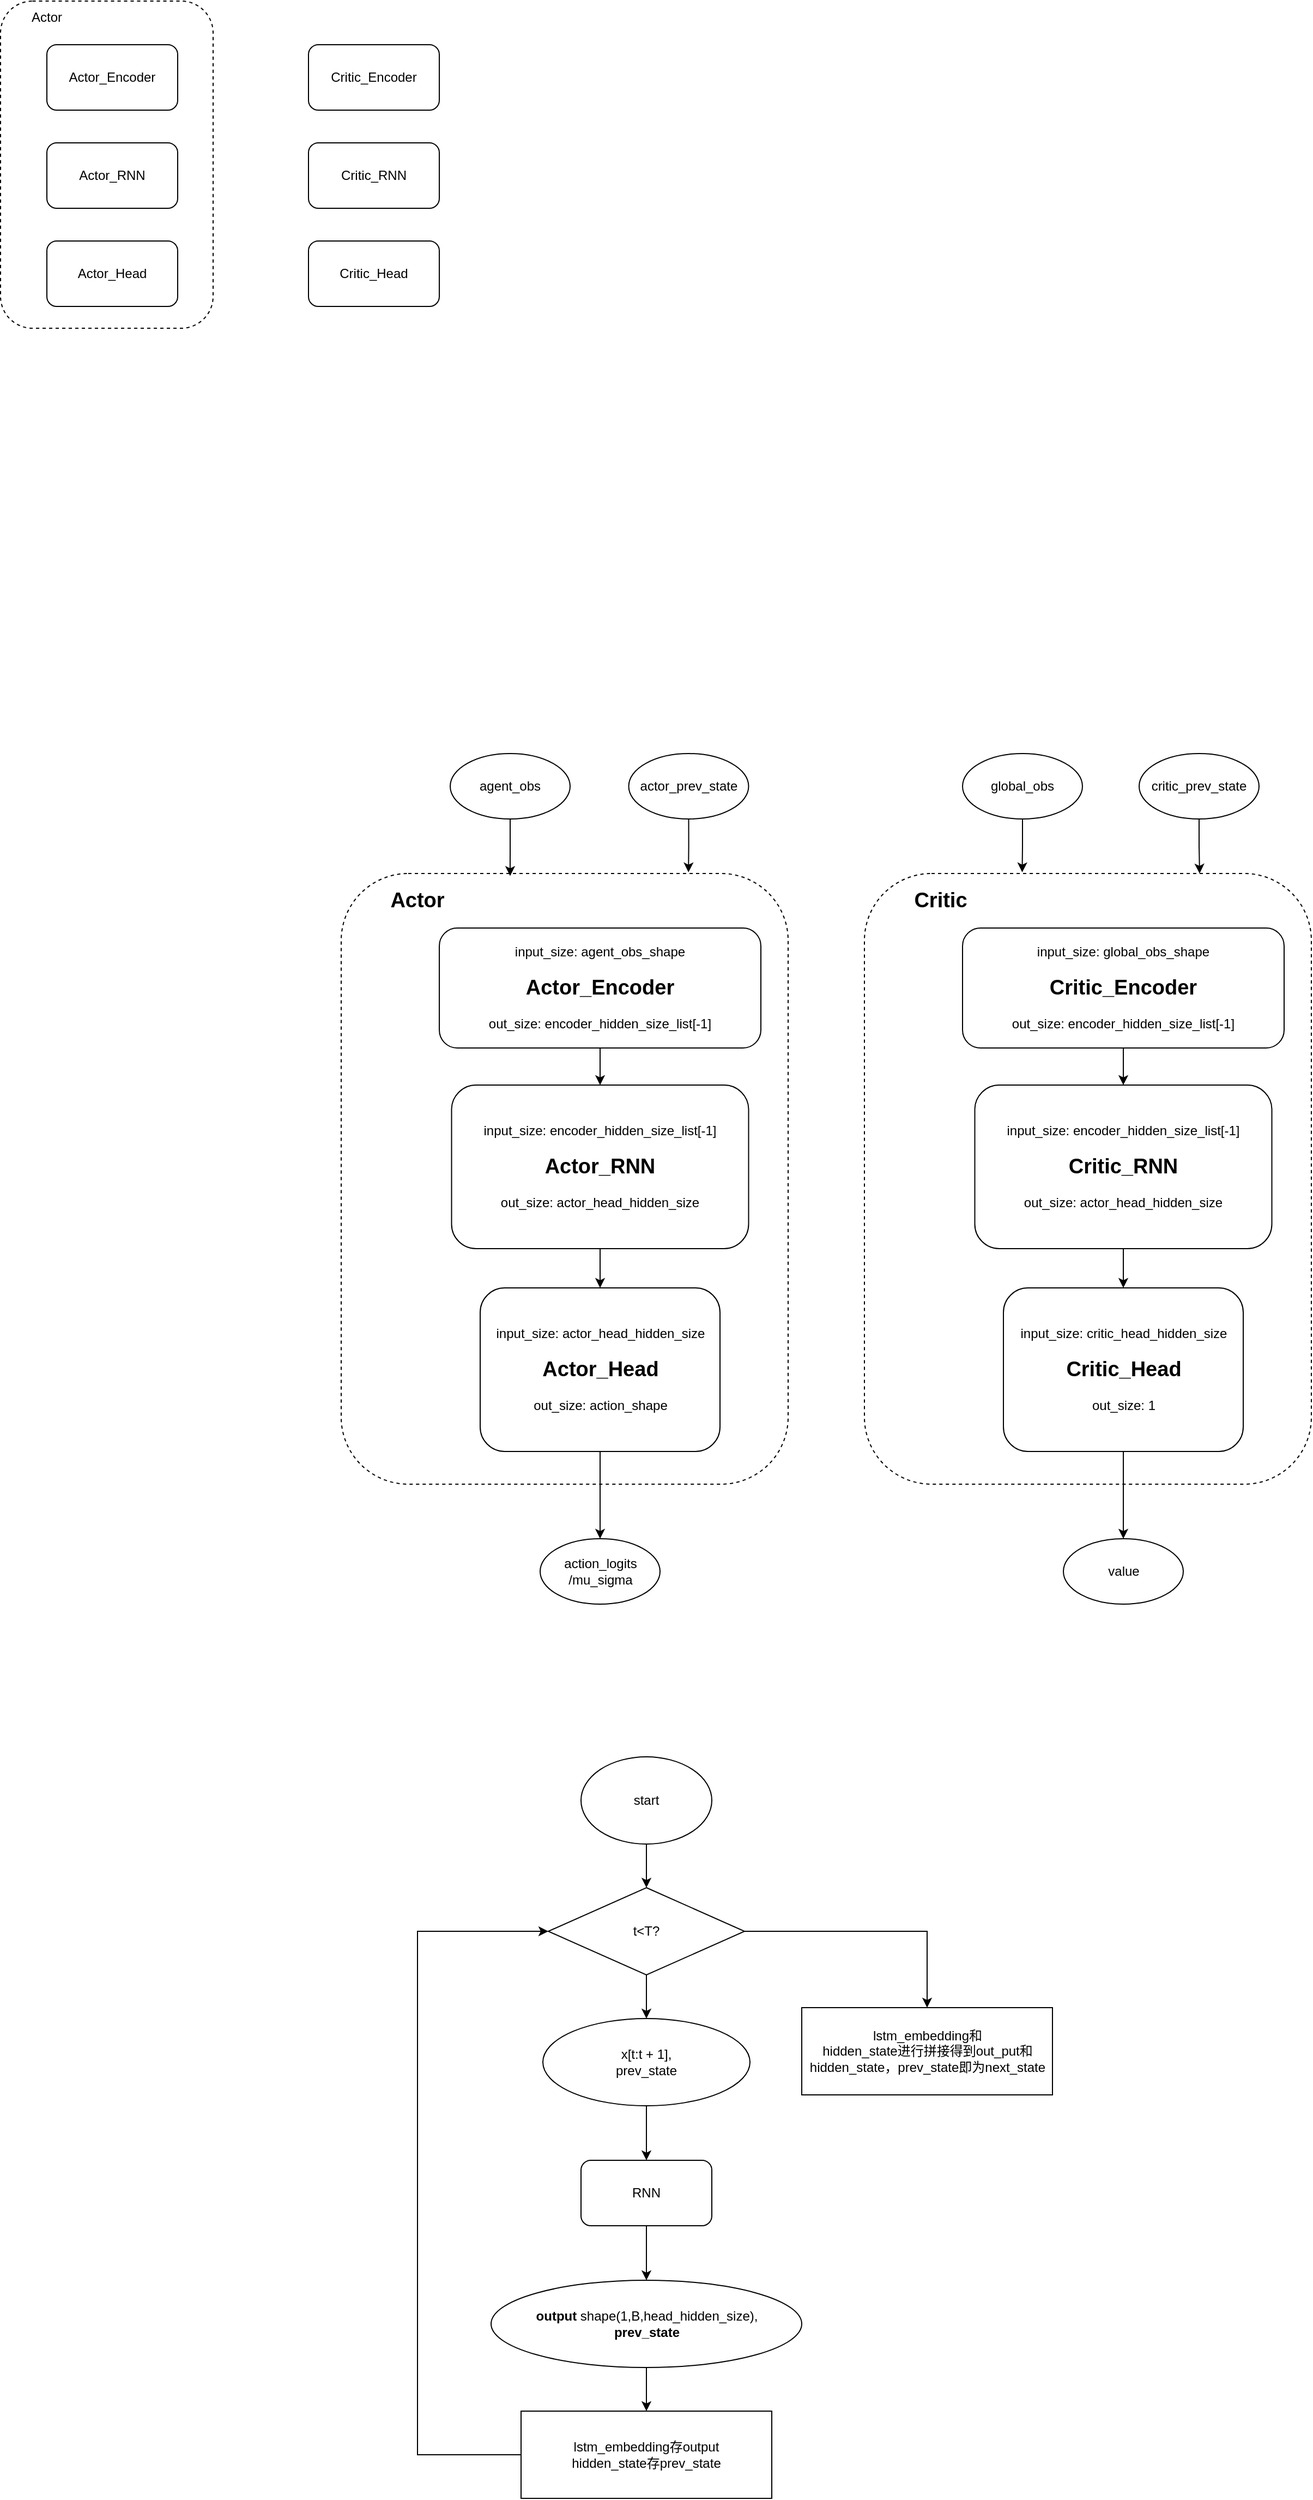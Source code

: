 <mxfile version="21.7.2" type="github">
  <diagram name="第 1 页" id="zlHumGQmKh7d2wTvnxoP">
    <mxGraphModel dx="1235" dy="666" grid="0" gridSize="10" guides="1" tooltips="1" connect="1" arrows="1" fold="1" page="1" pageScale="1" pageWidth="2339" pageHeight="3300" math="0" shadow="0">
      <root>
        <mxCell id="0" />
        <mxCell id="1" parent="0" />
        <mxCell id="aR5EnWADFdQuWk0eKf3q-10" value="" style="rounded=1;whiteSpace=wrap;html=1;strokeColor=default;dashed=1;fillColor=none;" parent="1" vertex="1">
          <mxGeometry x="297.5" y="220" width="195" height="300" as="geometry" />
        </mxCell>
        <mxCell id="aR5EnWADFdQuWk0eKf3q-1" value="Actor_Encoder" style="rounded=1;whiteSpace=wrap;html=1;" parent="1" vertex="1">
          <mxGeometry x="340" y="260" width="120" height="60" as="geometry" />
        </mxCell>
        <mxCell id="aR5EnWADFdQuWk0eKf3q-34" style="edgeStyle=orthogonalEdgeStyle;rounded=0;orthogonalLoop=1;jettySize=auto;html=1;exitX=0.5;exitY=1;exitDx=0;exitDy=0;entryX=0.378;entryY=0.004;entryDx=0;entryDy=0;entryPerimeter=0;" parent="1" source="aR5EnWADFdQuWk0eKf3q-2" target="aR5EnWADFdQuWk0eKf3q-12" edge="1">
          <mxGeometry relative="1" as="geometry" />
        </mxCell>
        <mxCell id="aR5EnWADFdQuWk0eKf3q-2" value="agent_obs" style="ellipse;whiteSpace=wrap;html=1;" parent="1" vertex="1">
          <mxGeometry x="710" y="910" width="110" height="60" as="geometry" />
        </mxCell>
        <mxCell id="aR5EnWADFdQuWk0eKf3q-36" style="edgeStyle=orthogonalEdgeStyle;rounded=0;orthogonalLoop=1;jettySize=auto;html=1;exitX=0.5;exitY=1;exitDx=0;exitDy=0;entryX=0.353;entryY=-0.002;entryDx=0;entryDy=0;entryPerimeter=0;" parent="1" source="aR5EnWADFdQuWk0eKf3q-3" target="aR5EnWADFdQuWk0eKf3q-23" edge="1">
          <mxGeometry relative="1" as="geometry" />
        </mxCell>
        <mxCell id="aR5EnWADFdQuWk0eKf3q-3" value="global_obs" style="ellipse;whiteSpace=wrap;html=1;" parent="1" vertex="1">
          <mxGeometry x="1180" y="910" width="110" height="60" as="geometry" />
        </mxCell>
        <mxCell id="aR5EnWADFdQuWk0eKf3q-4" value="Critic_Encoder" style="rounded=1;whiteSpace=wrap;html=1;" parent="1" vertex="1">
          <mxGeometry x="580" y="260" width="120" height="60" as="geometry" />
        </mxCell>
        <mxCell id="aR5EnWADFdQuWk0eKf3q-5" value="Actor_RNN" style="rounded=1;whiteSpace=wrap;html=1;" parent="1" vertex="1">
          <mxGeometry x="340" y="350" width="120" height="60" as="geometry" />
        </mxCell>
        <mxCell id="aR5EnWADFdQuWk0eKf3q-6" value="Critic_RNN" style="rounded=1;whiteSpace=wrap;html=1;" parent="1" vertex="1">
          <mxGeometry x="580" y="350" width="120" height="60" as="geometry" />
        </mxCell>
        <mxCell id="aR5EnWADFdQuWk0eKf3q-7" value="Actor_Head" style="rounded=1;whiteSpace=wrap;html=1;" parent="1" vertex="1">
          <mxGeometry x="340" y="440" width="120" height="60" as="geometry" />
        </mxCell>
        <mxCell id="aR5EnWADFdQuWk0eKf3q-8" value="Critic_Head" style="rounded=1;whiteSpace=wrap;html=1;" parent="1" vertex="1">
          <mxGeometry x="580" y="440" width="120" height="60" as="geometry" />
        </mxCell>
        <mxCell id="aR5EnWADFdQuWk0eKf3q-11" value="Actor" style="text;html=1;strokeColor=none;fillColor=none;align=center;verticalAlign=middle;whiteSpace=wrap;rounded=0;" parent="1" vertex="1">
          <mxGeometry x="310" y="220" width="60" height="30" as="geometry" />
        </mxCell>
        <mxCell id="aR5EnWADFdQuWk0eKf3q-12" value="" style="rounded=1;whiteSpace=wrap;html=1;strokeColor=default;dashed=1;fillColor=none;glass=0;" parent="1" vertex="1">
          <mxGeometry x="610" y="1020" width="410" height="560" as="geometry" />
        </mxCell>
        <mxCell id="aR5EnWADFdQuWk0eKf3q-19" style="edgeStyle=orthogonalEdgeStyle;rounded=0;orthogonalLoop=1;jettySize=auto;html=1;exitX=0.5;exitY=1;exitDx=0;exitDy=0;entryX=0.5;entryY=0;entryDx=0;entryDy=0;" parent="1" source="aR5EnWADFdQuWk0eKf3q-13" target="aR5EnWADFdQuWk0eKf3q-17" edge="1">
          <mxGeometry relative="1" as="geometry" />
        </mxCell>
        <mxCell id="aR5EnWADFdQuWk0eKf3q-13" value="input_size:&amp;nbsp;agent_obs_shape&lt;br&gt;&lt;span style=&quot;background-color: initial;&quot;&gt;&amp;nbsp;&lt;/span&gt;&lt;br&gt;&lt;font style=&quot;font-size: 19px;&quot;&gt;&lt;b&gt;Actor_Encoder&lt;/b&gt;&lt;/font&gt;&lt;br&gt;&lt;br&gt;out_size:&amp;nbsp;encoder_hidden_size_list[-1]" style="rounded=1;whiteSpace=wrap;html=1;" parent="1" vertex="1">
          <mxGeometry x="700" y="1070" width="295" height="110" as="geometry" />
        </mxCell>
        <mxCell id="aR5EnWADFdQuWk0eKf3q-22" style="edgeStyle=orthogonalEdgeStyle;rounded=0;orthogonalLoop=1;jettySize=auto;html=1;exitX=0.5;exitY=1;exitDx=0;exitDy=0;" parent="1" source="aR5EnWADFdQuWk0eKf3q-15" target="aR5EnWADFdQuWk0eKf3q-21" edge="1">
          <mxGeometry relative="1" as="geometry" />
        </mxCell>
        <mxCell id="aR5EnWADFdQuWk0eKf3q-15" value="input_size:&amp;nbsp;actor_head_hidden_size&lt;br&gt;&lt;br&gt;&lt;b&gt;&lt;font style=&quot;font-size: 19px;&quot;&gt;Actor_Head&lt;/font&gt;&lt;/b&gt;&lt;br&gt;&lt;br&gt;out_size:&amp;nbsp;action_shape" style="rounded=1;whiteSpace=wrap;html=1;" parent="1" vertex="1">
          <mxGeometry x="737.5" y="1400" width="220" height="150" as="geometry" />
        </mxCell>
        <mxCell id="aR5EnWADFdQuWk0eKf3q-16" value="&lt;b&gt;&lt;font style=&quot;font-size: 19px;&quot;&gt;Actor&lt;/font&gt;&lt;/b&gt;" style="text;html=1;strokeColor=none;fillColor=none;align=center;verticalAlign=middle;whiteSpace=wrap;rounded=0;" parent="1" vertex="1">
          <mxGeometry x="650" y="1030" width="60" height="30" as="geometry" />
        </mxCell>
        <mxCell id="aR5EnWADFdQuWk0eKf3q-20" style="edgeStyle=orthogonalEdgeStyle;rounded=0;orthogonalLoop=1;jettySize=auto;html=1;exitX=0.5;exitY=1;exitDx=0;exitDy=0;" parent="1" source="aR5EnWADFdQuWk0eKf3q-17" target="aR5EnWADFdQuWk0eKf3q-15" edge="1">
          <mxGeometry relative="1" as="geometry" />
        </mxCell>
        <mxCell id="aR5EnWADFdQuWk0eKf3q-17" value="input_size: encoder_hidden_size_list[-1]&lt;br&gt;&lt;br&gt;&lt;font style=&quot;font-size: 19px;&quot;&gt;&lt;b&gt;Actor_RNN&lt;/b&gt;&lt;/font&gt;&lt;br&gt;&lt;br&gt;out_size:&amp;nbsp;actor_head_hidden_size" style="rounded=1;whiteSpace=wrap;html=1;" parent="1" vertex="1">
          <mxGeometry x="711.25" y="1214" width="272.5" height="150" as="geometry" />
        </mxCell>
        <mxCell id="aR5EnWADFdQuWk0eKf3q-21" value="action_logits&lt;br&gt;/mu_sigma" style="ellipse;whiteSpace=wrap;html=1;" parent="1" vertex="1">
          <mxGeometry x="792.5" y="1630" width="110" height="60" as="geometry" />
        </mxCell>
        <mxCell id="aR5EnWADFdQuWk0eKf3q-23" value="" style="rounded=1;whiteSpace=wrap;html=1;strokeColor=default;dashed=1;fillColor=none;glass=0;" parent="1" vertex="1">
          <mxGeometry x="1090" y="1020" width="410" height="560" as="geometry" />
        </mxCell>
        <mxCell id="aR5EnWADFdQuWk0eKf3q-24" style="edgeStyle=orthogonalEdgeStyle;rounded=0;orthogonalLoop=1;jettySize=auto;html=1;exitX=0.5;exitY=1;exitDx=0;exitDy=0;entryX=0.5;entryY=0;entryDx=0;entryDy=0;" parent="1" source="aR5EnWADFdQuWk0eKf3q-25" target="aR5EnWADFdQuWk0eKf3q-30" edge="1">
          <mxGeometry relative="1" as="geometry" />
        </mxCell>
        <mxCell id="aR5EnWADFdQuWk0eKf3q-25" value="input_size: global_obs_shape&lt;br&gt;&lt;span style=&quot;background-color: initial;&quot;&gt;&amp;nbsp;&lt;/span&gt;&lt;br&gt;&lt;font style=&quot;font-size: 19px;&quot;&gt;&lt;b style=&quot;border-color: var(--border-color);&quot;&gt;Critic&lt;/b&gt;&lt;b&gt;_Encoder&lt;/b&gt;&lt;/font&gt;&lt;br&gt;&lt;br&gt;out_size:&amp;nbsp;encoder_hidden_size_list[-1]" style="rounded=1;whiteSpace=wrap;html=1;" parent="1" vertex="1">
          <mxGeometry x="1180" y="1070" width="295" height="110" as="geometry" />
        </mxCell>
        <mxCell id="aR5EnWADFdQuWk0eKf3q-26" style="edgeStyle=orthogonalEdgeStyle;rounded=0;orthogonalLoop=1;jettySize=auto;html=1;exitX=0.5;exitY=1;exitDx=0;exitDy=0;" parent="1" source="aR5EnWADFdQuWk0eKf3q-27" target="aR5EnWADFdQuWk0eKf3q-31" edge="1">
          <mxGeometry relative="1" as="geometry" />
        </mxCell>
        <mxCell id="aR5EnWADFdQuWk0eKf3q-27" value="input_size:&amp;nbsp;critic_head_hidden_size&lt;br&gt;&lt;br&gt;&lt;b style=&quot;border-color: var(--border-color); font-size: 19px;&quot;&gt;Critic&lt;/b&gt;&lt;b&gt;&lt;font style=&quot;font-size: 19px;&quot;&gt;_Head&lt;/font&gt;&lt;/b&gt;&lt;br&gt;&lt;br&gt;out_size:&amp;nbsp;1" style="rounded=1;whiteSpace=wrap;html=1;" parent="1" vertex="1">
          <mxGeometry x="1217.5" y="1400" width="220" height="150" as="geometry" />
        </mxCell>
        <mxCell id="aR5EnWADFdQuWk0eKf3q-28" value="&lt;span style=&quot;font-size: 19px;&quot;&gt;&lt;b&gt;Critic&lt;/b&gt;&lt;/span&gt;" style="text;html=1;strokeColor=none;fillColor=none;align=center;verticalAlign=middle;whiteSpace=wrap;rounded=0;" parent="1" vertex="1">
          <mxGeometry x="1130" y="1030" width="60" height="30" as="geometry" />
        </mxCell>
        <mxCell id="aR5EnWADFdQuWk0eKf3q-29" style="edgeStyle=orthogonalEdgeStyle;rounded=0;orthogonalLoop=1;jettySize=auto;html=1;exitX=0.5;exitY=1;exitDx=0;exitDy=0;" parent="1" source="aR5EnWADFdQuWk0eKf3q-30" target="aR5EnWADFdQuWk0eKf3q-27" edge="1">
          <mxGeometry relative="1" as="geometry" />
        </mxCell>
        <mxCell id="aR5EnWADFdQuWk0eKf3q-30" value="input_size: encoder_hidden_size_list[-1]&lt;br&gt;&lt;br&gt;&lt;font style=&quot;font-size: 19px;&quot;&gt;&lt;b style=&quot;border-color: var(--border-color);&quot;&gt;Critic&lt;/b&gt;&lt;b&gt;_RNN&lt;/b&gt;&lt;/font&gt;&lt;br&gt;&lt;br&gt;out_size:&amp;nbsp;actor_head_hidden_size" style="rounded=1;whiteSpace=wrap;html=1;" parent="1" vertex="1">
          <mxGeometry x="1191.25" y="1214" width="272.5" height="150" as="geometry" />
        </mxCell>
        <mxCell id="aR5EnWADFdQuWk0eKf3q-31" value="value" style="ellipse;whiteSpace=wrap;html=1;" parent="1" vertex="1">
          <mxGeometry x="1272.5" y="1630" width="110" height="60" as="geometry" />
        </mxCell>
        <mxCell id="aR5EnWADFdQuWk0eKf3q-35" style="edgeStyle=orthogonalEdgeStyle;rounded=0;orthogonalLoop=1;jettySize=auto;html=1;exitX=0.5;exitY=1;exitDx=0;exitDy=0;entryX=0.777;entryY=-0.002;entryDx=0;entryDy=0;entryPerimeter=0;" parent="1" source="aR5EnWADFdQuWk0eKf3q-32" target="aR5EnWADFdQuWk0eKf3q-12" edge="1">
          <mxGeometry relative="1" as="geometry" />
        </mxCell>
        <mxCell id="aR5EnWADFdQuWk0eKf3q-32" value="actor_prev_state" style="ellipse;whiteSpace=wrap;html=1;" parent="1" vertex="1">
          <mxGeometry x="873.75" y="910" width="110" height="60" as="geometry" />
        </mxCell>
        <mxCell id="aR5EnWADFdQuWk0eKf3q-37" style="edgeStyle=orthogonalEdgeStyle;rounded=0;orthogonalLoop=1;jettySize=auto;html=1;exitX=0.5;exitY=1;exitDx=0;exitDy=0;entryX=0.75;entryY=0;entryDx=0;entryDy=0;" parent="1" source="aR5EnWADFdQuWk0eKf3q-33" target="aR5EnWADFdQuWk0eKf3q-23" edge="1">
          <mxGeometry relative="1" as="geometry" />
        </mxCell>
        <mxCell id="aR5EnWADFdQuWk0eKf3q-33" value="critic_prev_state" style="ellipse;whiteSpace=wrap;html=1;" parent="1" vertex="1">
          <mxGeometry x="1342" y="910" width="110" height="60" as="geometry" />
        </mxCell>
        <mxCell id="QoYrws9zHkfUgrFBLgzV-7" style="edgeStyle=orthogonalEdgeStyle;rounded=0;orthogonalLoop=1;jettySize=auto;html=1;exitX=0.5;exitY=1;exitDx=0;exitDy=0;" edge="1" parent="1" source="QoYrws9zHkfUgrFBLgzV-1" target="QoYrws9zHkfUgrFBLgzV-6">
          <mxGeometry relative="1" as="geometry" />
        </mxCell>
        <mxCell id="QoYrws9zHkfUgrFBLgzV-1" value="RNN" style="rounded=1;whiteSpace=wrap;html=1;" vertex="1" parent="1">
          <mxGeometry x="830" y="2200" width="120" height="60" as="geometry" />
        </mxCell>
        <mxCell id="QoYrws9zHkfUgrFBLgzV-5" style="edgeStyle=orthogonalEdgeStyle;rounded=0;orthogonalLoop=1;jettySize=auto;html=1;exitX=0.5;exitY=1;exitDx=0;exitDy=0;entryX=0.5;entryY=0;entryDx=0;entryDy=0;" edge="1" parent="1" source="QoYrws9zHkfUgrFBLgzV-4" target="QoYrws9zHkfUgrFBLgzV-1">
          <mxGeometry relative="1" as="geometry" />
        </mxCell>
        <mxCell id="QoYrws9zHkfUgrFBLgzV-4" value="x[t:t + 1],&lt;br&gt;prev_state" style="ellipse;whiteSpace=wrap;html=1;" vertex="1" parent="1">
          <mxGeometry x="795" y="2070" width="190" height="80" as="geometry" />
        </mxCell>
        <mxCell id="QoYrws9zHkfUgrFBLgzV-9" style="edgeStyle=orthogonalEdgeStyle;rounded=0;orthogonalLoop=1;jettySize=auto;html=1;exitX=0.5;exitY=1;exitDx=0;exitDy=0;" edge="1" parent="1" source="QoYrws9zHkfUgrFBLgzV-6" target="QoYrws9zHkfUgrFBLgzV-8">
          <mxGeometry relative="1" as="geometry" />
        </mxCell>
        <mxCell id="QoYrws9zHkfUgrFBLgzV-6" value="&lt;b&gt;output&lt;/b&gt; shape(1,B,head_hidden_size),&lt;br&gt;&lt;b&gt;prev_state&lt;/b&gt;" style="ellipse;whiteSpace=wrap;html=1;" vertex="1" parent="1">
          <mxGeometry x="747.5" y="2310" width="285" height="80" as="geometry" />
        </mxCell>
        <mxCell id="QoYrws9zHkfUgrFBLgzV-10" style="edgeStyle=orthogonalEdgeStyle;rounded=0;orthogonalLoop=1;jettySize=auto;html=1;exitX=0;exitY=0.5;exitDx=0;exitDy=0;entryX=0;entryY=0.5;entryDx=0;entryDy=0;" edge="1" parent="1" source="QoYrws9zHkfUgrFBLgzV-8" target="QoYrws9zHkfUgrFBLgzV-11">
          <mxGeometry relative="1" as="geometry">
            <Array as="points">
              <mxPoint x="680" y="2470" />
              <mxPoint x="680" y="1990" />
            </Array>
          </mxGeometry>
        </mxCell>
        <mxCell id="QoYrws9zHkfUgrFBLgzV-8" value="lstm_embedding存output&lt;br&gt;hidden_state存prev_state" style="rounded=0;whiteSpace=wrap;html=1;" vertex="1" parent="1">
          <mxGeometry x="775" y="2430" width="230" height="80" as="geometry" />
        </mxCell>
        <mxCell id="QoYrws9zHkfUgrFBLgzV-12" style="edgeStyle=orthogonalEdgeStyle;rounded=0;orthogonalLoop=1;jettySize=auto;html=1;exitX=0.5;exitY=1;exitDx=0;exitDy=0;" edge="1" parent="1" source="QoYrws9zHkfUgrFBLgzV-11" target="QoYrws9zHkfUgrFBLgzV-4">
          <mxGeometry relative="1" as="geometry" />
        </mxCell>
        <mxCell id="QoYrws9zHkfUgrFBLgzV-16" style="edgeStyle=orthogonalEdgeStyle;rounded=0;orthogonalLoop=1;jettySize=auto;html=1;exitX=1;exitY=0.5;exitDx=0;exitDy=0;" edge="1" parent="1" source="QoYrws9zHkfUgrFBLgzV-11" target="QoYrws9zHkfUgrFBLgzV-15">
          <mxGeometry relative="1" as="geometry" />
        </mxCell>
        <mxCell id="QoYrws9zHkfUgrFBLgzV-11" value="t&amp;lt;T?" style="rhombus;whiteSpace=wrap;html=1;" vertex="1" parent="1">
          <mxGeometry x="800" y="1950" width="180" height="80" as="geometry" />
        </mxCell>
        <mxCell id="QoYrws9zHkfUgrFBLgzV-14" style="edgeStyle=orthogonalEdgeStyle;rounded=0;orthogonalLoop=1;jettySize=auto;html=1;exitX=0.5;exitY=1;exitDx=0;exitDy=0;entryX=0.5;entryY=0;entryDx=0;entryDy=0;" edge="1" parent="1" source="QoYrws9zHkfUgrFBLgzV-13" target="QoYrws9zHkfUgrFBLgzV-11">
          <mxGeometry relative="1" as="geometry" />
        </mxCell>
        <mxCell id="QoYrws9zHkfUgrFBLgzV-13" value="start" style="ellipse;whiteSpace=wrap;html=1;" vertex="1" parent="1">
          <mxGeometry x="830" y="1830" width="120" height="80" as="geometry" />
        </mxCell>
        <mxCell id="QoYrws9zHkfUgrFBLgzV-15" value="lstm_embedding和&lt;br&gt;hidden_state进行拼接得到out_put和hidden_state，prev_state即为next_state" style="rounded=0;whiteSpace=wrap;html=1;" vertex="1" parent="1">
          <mxGeometry x="1032.5" y="2060" width="230" height="80" as="geometry" />
        </mxCell>
      </root>
    </mxGraphModel>
  </diagram>
</mxfile>
